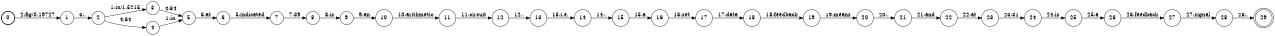 digraph FST {
rankdir = LR;
size = "8.5,11";
label = "";
center = 1;
orientation = Portrait;
ranksep = "0.4";
nodesep = "0.25";
0 [label = "0", shape = circle, style = bold, fontsize = 14]
	0 -> 1 [label = "2:fig/0.19727", fontsize = 14];
1 [label = "1", shape = circle, style = solid, fontsize = 14]
	1 -> 2 [label = "3:.", fontsize = 14];
2 [label = "2", shape = circle, style = solid, fontsize = 14]
	2 -> 3 [label = "1:in/1.5215", fontsize = 14];
	2 -> 4 [label = "4:64", fontsize = 14];
3 [label = "3", shape = circle, style = solid, fontsize = 14]
	3 -> 5 [label = "4:64", fontsize = 14];
4 [label = "4", shape = circle, style = solid, fontsize = 14]
	4 -> 5 [label = "1:in", fontsize = 14];
5 [label = "5", shape = circle, style = solid, fontsize = 14]
	5 -> 6 [label = "6:at", fontsize = 14];
6 [label = "6", shape = circle, style = solid, fontsize = 14]
	6 -> 7 [label = "5:indicated", fontsize = 14];
7 [label = "7", shape = circle, style = solid, fontsize = 14]
	7 -> 8 [label = "7:39", fontsize = 14];
8 [label = "8", shape = circle, style = solid, fontsize = 14]
	8 -> 9 [label = "8:is", fontsize = 14];
9 [label = "9", shape = circle, style = solid, fontsize = 14]
	9 -> 10 [label = "9:an", fontsize = 14];
10 [label = "10", shape = circle, style = solid, fontsize = 14]
	10 -> 11 [label = "10:arithmetic", fontsize = 14];
11 [label = "11", shape = circle, style = solid, fontsize = 14]
	11 -> 12 [label = "11:circuit", fontsize = 14];
12 [label = "12", shape = circle, style = solid, fontsize = 14]
	12 -> 13 [label = "12:,", fontsize = 14];
13 [label = "13", shape = circle, style = solid, fontsize = 14]
	13 -> 14 [label = "13:i.e.", fontsize = 14];
14 [label = "14", shape = circle, style = solid, fontsize = 14]
	14 -> 15 [label = "14:,", fontsize = 14];
15 [label = "15", shape = circle, style = solid, fontsize = 14]
	15 -> 16 [label = "15:a", fontsize = 14];
16 [label = "16", shape = circle, style = solid, fontsize = 14]
	16 -> 17 [label = "16:set", fontsize = 14];
17 [label = "17", shape = circle, style = solid, fontsize = 14]
	17 -> 18 [label = "17:data", fontsize = 14];
18 [label = "18", shape = circle, style = solid, fontsize = 14]
	18 -> 19 [label = "18:feedback", fontsize = 14];
19 [label = "19", shape = circle, style = solid, fontsize = 14]
	19 -> 20 [label = "19:means", fontsize = 14];
20 [label = "20", shape = circle, style = solid, fontsize = 14]
	20 -> 21 [label = "20:,", fontsize = 14];
21 [label = "21", shape = circle, style = solid, fontsize = 14]
	21 -> 22 [label = "21:and", fontsize = 14];
22 [label = "22", shape = circle, style = solid, fontsize = 14]
	22 -> 23 [label = "22:at", fontsize = 14];
23 [label = "23", shape = circle, style = solid, fontsize = 14]
	23 -> 24 [label = "23:31", fontsize = 14];
24 [label = "24", shape = circle, style = solid, fontsize = 14]
	24 -> 25 [label = "24:is", fontsize = 14];
25 [label = "25", shape = circle, style = solid, fontsize = 14]
	25 -> 26 [label = "25:a", fontsize = 14];
26 [label = "26", shape = circle, style = solid, fontsize = 14]
	26 -> 27 [label = "26:feedback", fontsize = 14];
27 [label = "27", shape = circle, style = solid, fontsize = 14]
	27 -> 28 [label = "27:signal", fontsize = 14];
28 [label = "28", shape = circle, style = solid, fontsize = 14]
	28 -> 29 [label = "28:.", fontsize = 14];
29 [label = "29", shape = doublecircle, style = solid, fontsize = 14]
}
